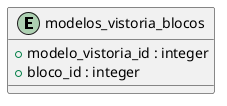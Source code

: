 @startuml

entity modelos_vistoria_blocos {
  +modelo_vistoria_id : integer
  +bloco_id : integer
}
@enduml